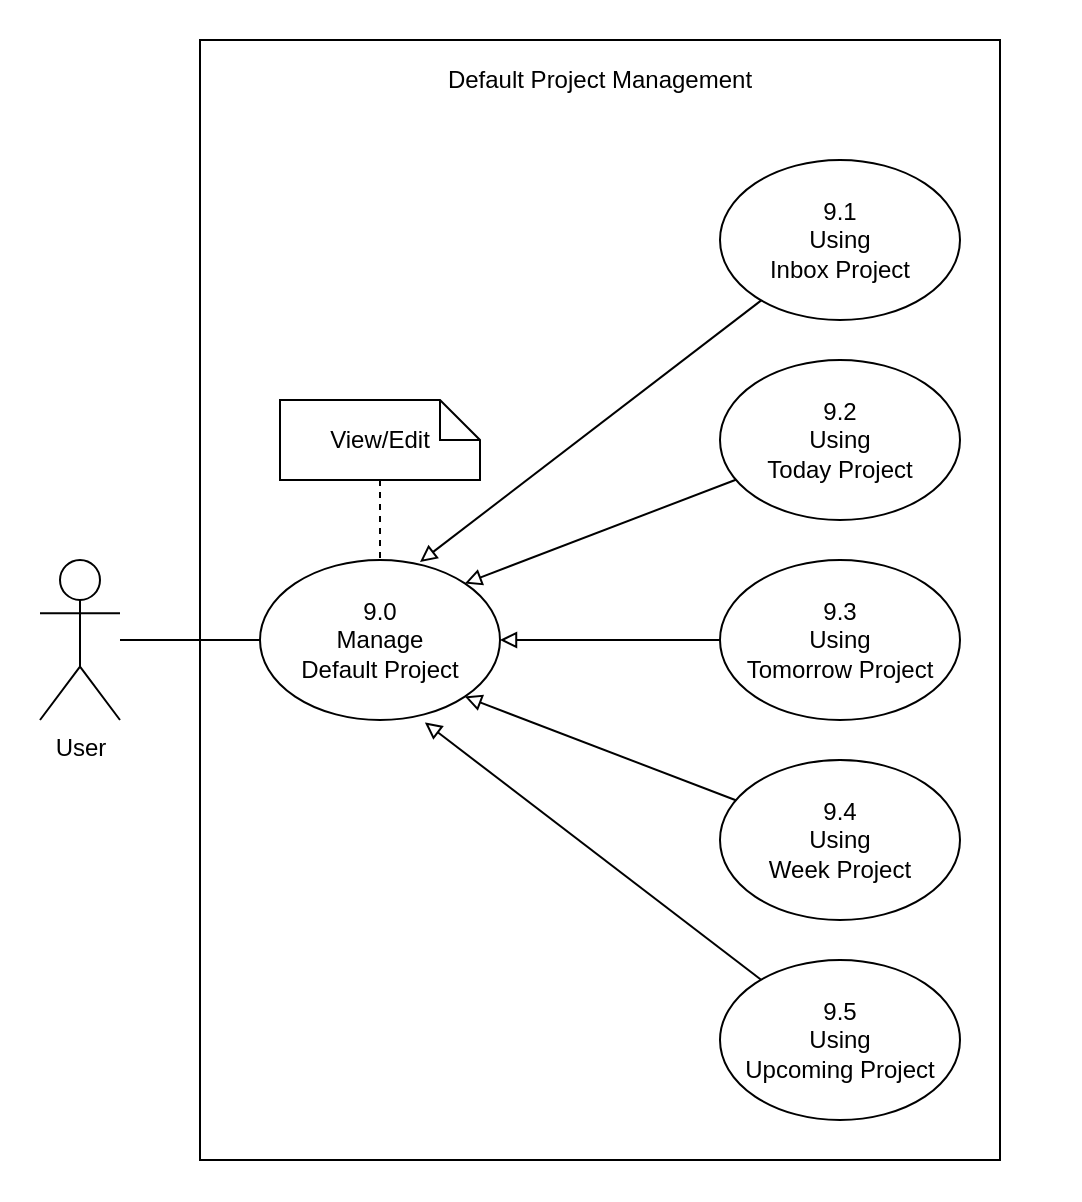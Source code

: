 <mxfile version="13.10.0" type="device"><diagram id="5LO4gBFy4j8_osCUmU3P" name="Page-1"><mxGraphModel dx="1038" dy="1749" grid="1" gridSize="10" guides="1" tooltips="1" connect="1" arrows="1" fold="1" page="1" pageScale="1" pageWidth="827" pageHeight="1169" math="0" shadow="0"><root><mxCell id="0"/><mxCell id="1" parent="0"/><mxCell id="9ZbQ3IoPN6_mdlo-v27y-19" value="" style="rounded=0;whiteSpace=wrap;html=1;glass=0;strokeColor=none;" vertex="1" parent="1"><mxGeometry x="140" y="-120" width="540" height="600" as="geometry"/></mxCell><mxCell id="9ZbQ3IoPN6_mdlo-v27y-18" value="" style="rounded=0;whiteSpace=wrap;html=1;glass=0;" vertex="1" parent="1"><mxGeometry x="240" y="-100" width="400" height="560" as="geometry"/></mxCell><mxCell id="9ZbQ3IoPN6_mdlo-v27y-9" style="edgeStyle=orthogonalEdgeStyle;rounded=0;orthogonalLoop=1;jettySize=auto;html=1;entryX=0;entryY=0.5;entryDx=0;entryDy=0;endArrow=none;endFill=0;" edge="1" parent="1" source="9ZbQ3IoPN6_mdlo-v27y-1" target="9ZbQ3IoPN6_mdlo-v27y-3"><mxGeometry relative="1" as="geometry"/></mxCell><mxCell id="9ZbQ3IoPN6_mdlo-v27y-1" value="User" style="shape=umlActor;verticalLabelPosition=bottom;verticalAlign=top;html=1;outlineConnect=0;" vertex="1" parent="1"><mxGeometry x="160" y="160" width="40" height="80" as="geometry"/></mxCell><mxCell id="9ZbQ3IoPN6_mdlo-v27y-3" value="9.0&lt;br&gt;Manage&lt;br&gt;Default Project" style="ellipse;whiteSpace=wrap;html=1;" vertex="1" parent="1"><mxGeometry x="270" y="160" width="120" height="80" as="geometry"/></mxCell><mxCell id="9ZbQ3IoPN6_mdlo-v27y-10" style="rounded=0;orthogonalLoop=1;jettySize=auto;html=1;endArrow=block;endFill=0;" edge="1" parent="1" source="9ZbQ3IoPN6_mdlo-v27y-4"><mxGeometry relative="1" as="geometry"><mxPoint x="350" y="161" as="targetPoint"/></mxGeometry></mxCell><mxCell id="9ZbQ3IoPN6_mdlo-v27y-4" value="9.1&lt;br&gt;Using&lt;br&gt;Inbox Project" style="ellipse;whiteSpace=wrap;html=1;" vertex="1" parent="1"><mxGeometry x="500" y="-40" width="120" height="80" as="geometry"/></mxCell><mxCell id="9ZbQ3IoPN6_mdlo-v27y-14" style="edgeStyle=none;rounded=0;orthogonalLoop=1;jettySize=auto;html=1;entryX=0.687;entryY=1.015;entryDx=0;entryDy=0;endArrow=block;endFill=0;entryPerimeter=0;" edge="1" parent="1" source="9ZbQ3IoPN6_mdlo-v27y-5" target="9ZbQ3IoPN6_mdlo-v27y-3"><mxGeometry relative="1" as="geometry"/></mxCell><mxCell id="9ZbQ3IoPN6_mdlo-v27y-5" value="9.5&lt;br&gt;Using&lt;br&gt;Upcoming Project" style="ellipse;whiteSpace=wrap;html=1;" vertex="1" parent="1"><mxGeometry x="500" y="360" width="120" height="80" as="geometry"/></mxCell><mxCell id="9ZbQ3IoPN6_mdlo-v27y-13" style="edgeStyle=none;rounded=0;orthogonalLoop=1;jettySize=auto;html=1;entryX=1;entryY=1;entryDx=0;entryDy=0;endArrow=block;endFill=0;" edge="1" parent="1" source="9ZbQ3IoPN6_mdlo-v27y-6" target="9ZbQ3IoPN6_mdlo-v27y-3"><mxGeometry relative="1" as="geometry"/></mxCell><mxCell id="9ZbQ3IoPN6_mdlo-v27y-6" value="9.4&lt;br&gt;Using&lt;br&gt;Week Project" style="ellipse;whiteSpace=wrap;html=1;" vertex="1" parent="1"><mxGeometry x="500" y="260" width="120" height="80" as="geometry"/></mxCell><mxCell id="9ZbQ3IoPN6_mdlo-v27y-12" style="edgeStyle=none;rounded=0;orthogonalLoop=1;jettySize=auto;html=1;entryX=1;entryY=0.5;entryDx=0;entryDy=0;endArrow=block;endFill=0;" edge="1" parent="1" source="9ZbQ3IoPN6_mdlo-v27y-7" target="9ZbQ3IoPN6_mdlo-v27y-3"><mxGeometry relative="1" as="geometry"/></mxCell><mxCell id="9ZbQ3IoPN6_mdlo-v27y-7" value="9.3&lt;br&gt;Using&lt;br&gt;Tomorrow Project" style="ellipse;whiteSpace=wrap;html=1;" vertex="1" parent="1"><mxGeometry x="500" y="160" width="120" height="80" as="geometry"/></mxCell><mxCell id="9ZbQ3IoPN6_mdlo-v27y-11" style="edgeStyle=none;rounded=0;orthogonalLoop=1;jettySize=auto;html=1;entryX=1;entryY=0;entryDx=0;entryDy=0;endArrow=block;endFill=0;" edge="1" parent="1" source="9ZbQ3IoPN6_mdlo-v27y-8" target="9ZbQ3IoPN6_mdlo-v27y-3"><mxGeometry relative="1" as="geometry"/></mxCell><mxCell id="9ZbQ3IoPN6_mdlo-v27y-8" value="9.2&lt;br&gt;Using&lt;br&gt;Today Project" style="ellipse;whiteSpace=wrap;html=1;" vertex="1" parent="1"><mxGeometry x="500" y="60" width="120" height="80" as="geometry"/></mxCell><mxCell id="9ZbQ3IoPN6_mdlo-v27y-17" style="edgeStyle=none;rounded=0;orthogonalLoop=1;jettySize=auto;html=1;entryX=0.5;entryY=0;entryDx=0;entryDy=0;endArrow=none;endFill=0;dashed=1;" edge="1" parent="1" source="9ZbQ3IoPN6_mdlo-v27y-16" target="9ZbQ3IoPN6_mdlo-v27y-3"><mxGeometry relative="1" as="geometry"/></mxCell><mxCell id="9ZbQ3IoPN6_mdlo-v27y-16" value="View/Edit" style="shape=note;size=20;whiteSpace=wrap;html=1;" vertex="1" parent="1"><mxGeometry x="280" y="80" width="100" height="40" as="geometry"/></mxCell><mxCell id="9ZbQ3IoPN6_mdlo-v27y-21" value="Default Project Management" style="text;html=1;strokeColor=none;fillColor=none;align=center;verticalAlign=middle;whiteSpace=wrap;rounded=0;glass=0;" vertex="1" parent="1"><mxGeometry x="350" y="-90" width="180" height="20" as="geometry"/></mxCell></root></mxGraphModel></diagram></mxfile>
